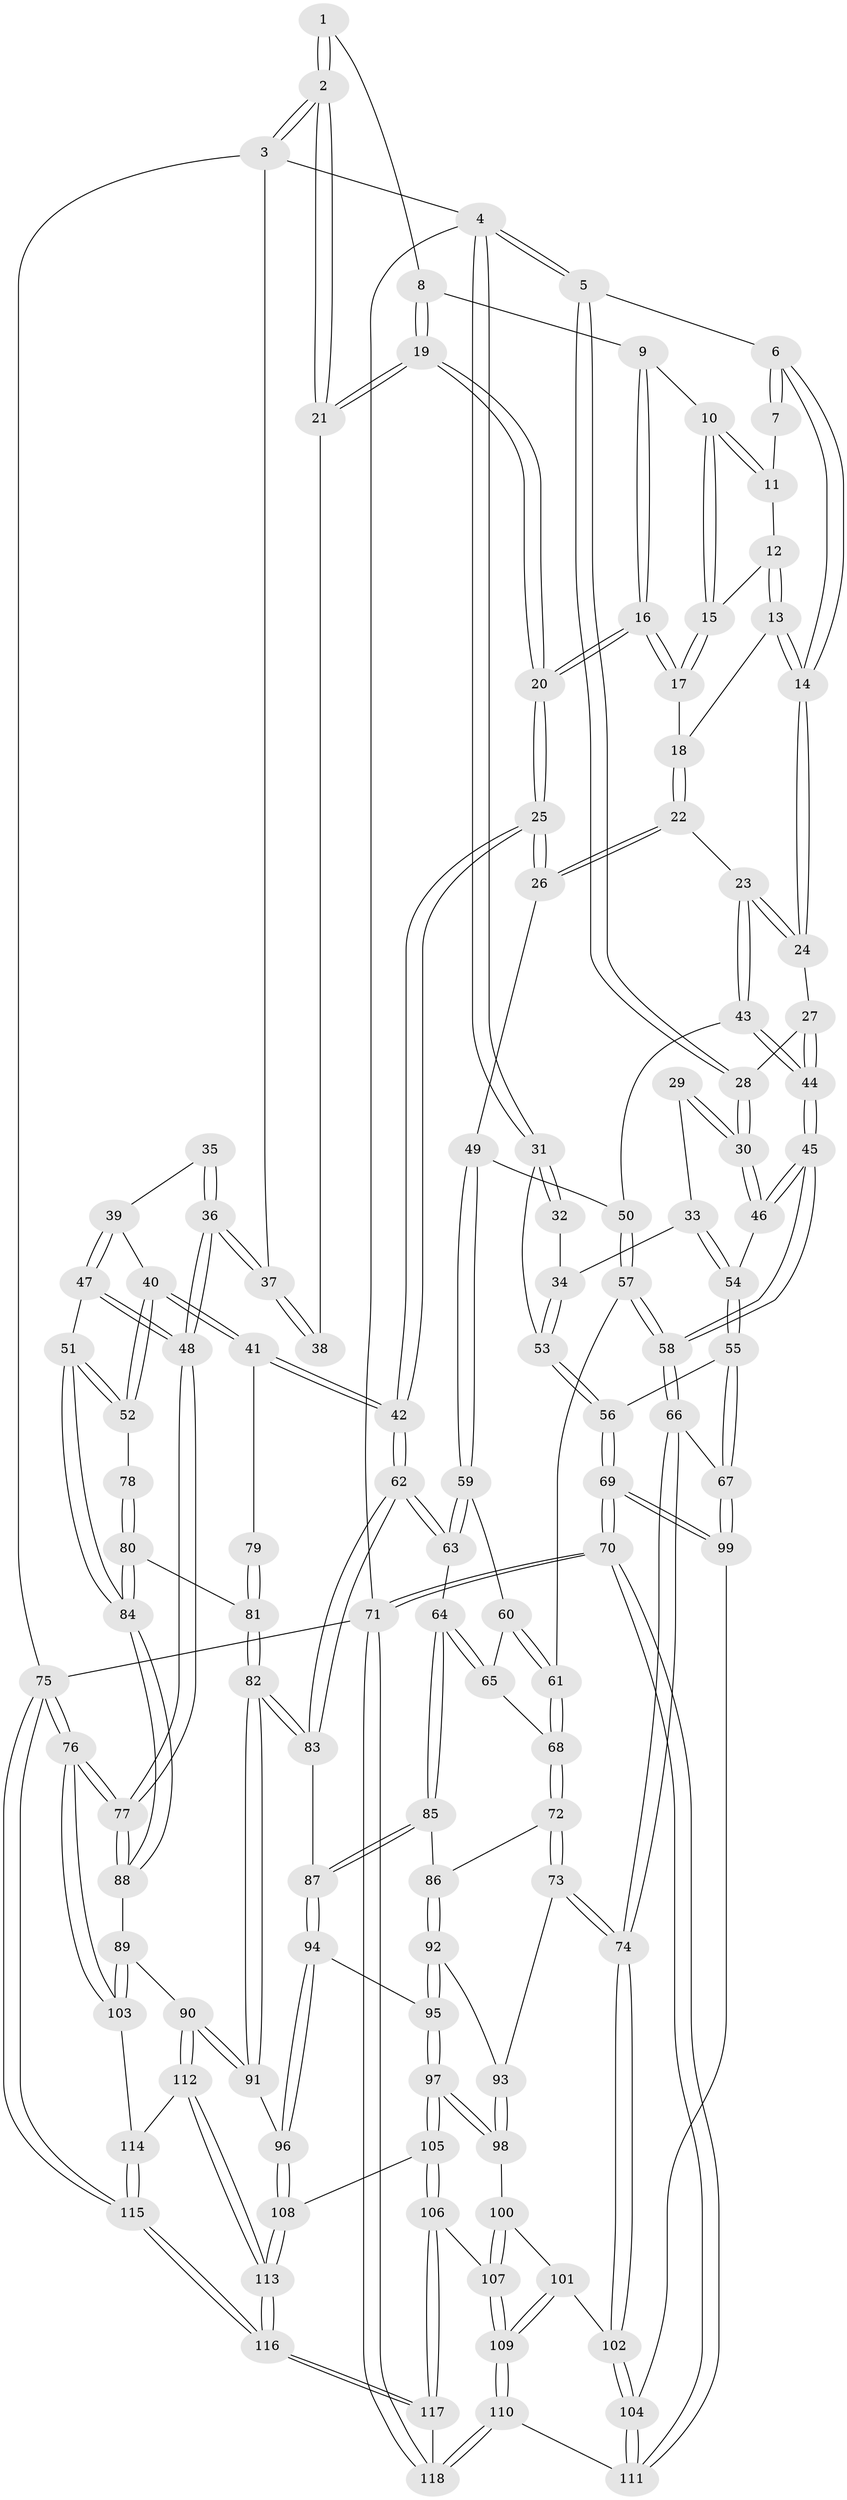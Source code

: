 // Generated by graph-tools (version 1.1) at 2025/38/03/09/25 02:38:42]
// undirected, 118 vertices, 292 edges
graph export_dot {
graph [start="1"]
  node [color=gray90,style=filled];
  1 [pos="+0.8493007607597579+0"];
  2 [pos="+1+0"];
  3 [pos="+1+0"];
  4 [pos="+0+0"];
  5 [pos="+0.08676265930775937+0"];
  6 [pos="+0.257860587338133+0"];
  7 [pos="+0.5207457818018627+0"];
  8 [pos="+0.7744041232669273+0.018152008209648966"];
  9 [pos="+0.6738068906286626+0.06008640876504899"];
  10 [pos="+0.6703003917529632+0.05854821940706082"];
  11 [pos="+0.5447376779123844+0"];
  12 [pos="+0.5517614914547321+0"];
  13 [pos="+0.540610684025313+0.06960161739678807"];
  14 [pos="+0.441960016384168+0.1584975983202868"];
  15 [pos="+0.6185248738070306+0.07871400818960955"];
  16 [pos="+0.6881935774444239+0.21795022516521662"];
  17 [pos="+0.6092185854166305+0.09907991829654136"];
  18 [pos="+0.5735081799307096+0.10045734524411068"];
  19 [pos="+0.8085231142921036+0.18007497632624658"];
  20 [pos="+0.7011095117305546+0.25595687498784486"];
  21 [pos="+0.8296752772929388+0.1800981583579526"];
  22 [pos="+0.5466755798660661+0.2257560457267283"];
  23 [pos="+0.46934648747480456+0.21464421167692113"];
  24 [pos="+0.4426503546937379+0.17092076870256342"];
  25 [pos="+0.6923666685416785+0.269460676048232"];
  26 [pos="+0.6021931733417906+0.24738847770050612"];
  27 [pos="+0.23806721793179791+0.1980188692426053"];
  28 [pos="+0.22179731540084835+0.19015421366790367"];
  29 [pos="+0.08260191697325889+0.24896867321719254"];
  30 [pos="+0.15102695935707866+0.2791425218798405"];
  31 [pos="+0+0"];
  32 [pos="+0.05584073107225198+0.22432383716090143"];
  33 [pos="+0.010933677811418569+0.2993942084321917"];
  34 [pos="+0+0.29493599983407226"];
  35 [pos="+0.8797128959745423+0.2109201488429399"];
  36 [pos="+1+0.327782082803353"];
  37 [pos="+1+0.04989236390769984"];
  38 [pos="+0.871836948471969+0.19990461332368303"];
  39 [pos="+0.9093920271866296+0.27002231334057747"];
  40 [pos="+0.89546537376978+0.3048195921574875"];
  41 [pos="+0.793572607250888+0.41440986732926466"];
  42 [pos="+0.710100719340222+0.3981661924229421"];
  43 [pos="+0.41767315925867854+0.30952617628839907"];
  44 [pos="+0.349387862935207+0.3459185244345557"];
  45 [pos="+0.31425304752885524+0.4217894668537336"];
  46 [pos="+0.14854885419551644+0.30009304330397524"];
  47 [pos="+1+0.398282670174973"];
  48 [pos="+1+0.39216352383630043"];
  49 [pos="+0.49439262678013707+0.3765204796431355"];
  50 [pos="+0.47776435627555325+0.3676846168670468"];
  51 [pos="+0.987217402446261+0.43533945562338533"];
  52 [pos="+0.9634753586750933+0.43389510865989595"];
  53 [pos="+0+0.23695741205238585"];
  54 [pos="+0.09344690420924676+0.3831177597841498"];
  55 [pos="+0.06385728141343161+0.4971475315533006"];
  56 [pos="+0+0.5033019702270922"];
  57 [pos="+0.4227314449308793+0.46618262897088"];
  58 [pos="+0.31150995254578495+0.45907067845762234"];
  59 [pos="+0.5227056776412319+0.4050008122147339"];
  60 [pos="+0.5112743873086963+0.4201279037528865"];
  61 [pos="+0.44149161845226215+0.4721345462051725"];
  62 [pos="+0.6988113766042515+0.41415724887980077"];
  63 [pos="+0.6801751854174255+0.42570305410559206"];
  64 [pos="+0.6796587465429594+0.42639122742505986"];
  65 [pos="+0.5101073466318877+0.48828055470605564"];
  66 [pos="+0.23632881992206584+0.5868532688336144"];
  67 [pos="+0.1960680115816284+0.5856454748269689"];
  68 [pos="+0.4845344364376306+0.5166812189967843"];
  69 [pos="+0+0.9463797061501791"];
  70 [pos="+0+1"];
  71 [pos="+0+1"];
  72 [pos="+0.487306962250224+0.5263253766181363"];
  73 [pos="+0.3329698035092322+0.6359767500831105"];
  74 [pos="+0.28838047455319+0.6379436548096561"];
  75 [pos="+1+1"];
  76 [pos="+1+0.9281505591592691"];
  77 [pos="+1+0.6217287009088046"];
  78 [pos="+0.8716218954048995+0.43810930113393093"];
  79 [pos="+0.8033226335287269+0.41844101454214183"];
  80 [pos="+0.8767809988756542+0.5750081663690935"];
  81 [pos="+0.8382317090221922+0.5865891996781746"];
  82 [pos="+0.7794261671736082+0.6248485220507892"];
  83 [pos="+0.7679097784886881+0.6141940718607269"];
  84 [pos="+0.9267302656078282+0.5968037378228314"];
  85 [pos="+0.592116118962746+0.5751059633565485"];
  86 [pos="+0.5605043190534144+0.588454262128405"];
  87 [pos="+0.6532003913155935+0.6337618282178986"];
  88 [pos="+0.9573500496258684+0.6510251195514537"];
  89 [pos="+0.9189212410100277+0.6963590729381858"];
  90 [pos="+0.8125921888463165+0.7594995533152146"];
  91 [pos="+0.8121960762387144+0.7593337478685707"];
  92 [pos="+0.5209694781465127+0.6497607408782234"];
  93 [pos="+0.43398476428891397+0.6533044869342789"];
  94 [pos="+0.6546919003019869+0.6847786085686199"];
  95 [pos="+0.5583264164179227+0.7400485556764318"];
  96 [pos="+0.7586501678402141+0.772591947043538"];
  97 [pos="+0.5561616687998467+0.7870687936876097"];
  98 [pos="+0.47018842421187507+0.7746233292737641"];
  99 [pos="+0.024652207106198528+0.8181499988091148"];
  100 [pos="+0.4626555907922061+0.7762106311120024"];
  101 [pos="+0.34285804822656896+0.757156657054291"];
  102 [pos="+0.2944556179723385+0.670691370009383"];
  103 [pos="+1+0.8172559113356386"];
  104 [pos="+0.1868167354161136+0.8862378082157515"];
  105 [pos="+0.5850665698024113+0.8465473117156339"];
  106 [pos="+0.5625266833853193+0.8707776607533244"];
  107 [pos="+0.4054231543242098+0.8971010812362737"];
  108 [pos="+0.64340545542456+0.8531293263066135"];
  109 [pos="+0.36283439428875114+0.9126714913979189"];
  110 [pos="+0.30970251343629+1"];
  111 [pos="+0.2172900822721766+0.925874374235139"];
  112 [pos="+0.8423055909457615+0.8094513420891536"];
  113 [pos="+0.7658231640369028+1"];
  114 [pos="+0.8637927646024377+0.8217691910955305"];
  115 [pos="+1+1"];
  116 [pos="+0.7951430622105028+1"];
  117 [pos="+0.5116999957770553+1"];
  118 [pos="+0.34041829670001145+1"];
  1 -- 2;
  1 -- 2;
  1 -- 8;
  2 -- 3;
  2 -- 3;
  2 -- 21;
  2 -- 21;
  3 -- 4;
  3 -- 37;
  3 -- 75;
  4 -- 5;
  4 -- 5;
  4 -- 31;
  4 -- 31;
  4 -- 71;
  5 -- 6;
  5 -- 28;
  5 -- 28;
  6 -- 7;
  6 -- 7;
  6 -- 14;
  6 -- 14;
  7 -- 11;
  8 -- 9;
  8 -- 19;
  8 -- 19;
  9 -- 10;
  9 -- 16;
  9 -- 16;
  10 -- 11;
  10 -- 11;
  10 -- 15;
  10 -- 15;
  11 -- 12;
  12 -- 13;
  12 -- 13;
  12 -- 15;
  13 -- 14;
  13 -- 14;
  13 -- 18;
  14 -- 24;
  14 -- 24;
  15 -- 17;
  15 -- 17;
  16 -- 17;
  16 -- 17;
  16 -- 20;
  16 -- 20;
  17 -- 18;
  18 -- 22;
  18 -- 22;
  19 -- 20;
  19 -- 20;
  19 -- 21;
  19 -- 21;
  20 -- 25;
  20 -- 25;
  21 -- 38;
  22 -- 23;
  22 -- 26;
  22 -- 26;
  23 -- 24;
  23 -- 24;
  23 -- 43;
  23 -- 43;
  24 -- 27;
  25 -- 26;
  25 -- 26;
  25 -- 42;
  25 -- 42;
  26 -- 49;
  27 -- 28;
  27 -- 44;
  27 -- 44;
  28 -- 30;
  28 -- 30;
  29 -- 30;
  29 -- 30;
  29 -- 33;
  30 -- 46;
  30 -- 46;
  31 -- 32;
  31 -- 32;
  31 -- 53;
  32 -- 34;
  33 -- 34;
  33 -- 54;
  33 -- 54;
  34 -- 53;
  34 -- 53;
  35 -- 36;
  35 -- 36;
  35 -- 39;
  36 -- 37;
  36 -- 37;
  36 -- 48;
  36 -- 48;
  37 -- 38;
  37 -- 38;
  39 -- 40;
  39 -- 47;
  39 -- 47;
  40 -- 41;
  40 -- 41;
  40 -- 52;
  40 -- 52;
  41 -- 42;
  41 -- 42;
  41 -- 79;
  42 -- 62;
  42 -- 62;
  43 -- 44;
  43 -- 44;
  43 -- 50;
  44 -- 45;
  44 -- 45;
  45 -- 46;
  45 -- 46;
  45 -- 58;
  45 -- 58;
  46 -- 54;
  47 -- 48;
  47 -- 48;
  47 -- 51;
  48 -- 77;
  48 -- 77;
  49 -- 50;
  49 -- 59;
  49 -- 59;
  50 -- 57;
  50 -- 57;
  51 -- 52;
  51 -- 52;
  51 -- 84;
  51 -- 84;
  52 -- 78;
  53 -- 56;
  53 -- 56;
  54 -- 55;
  54 -- 55;
  55 -- 56;
  55 -- 67;
  55 -- 67;
  56 -- 69;
  56 -- 69;
  57 -- 58;
  57 -- 58;
  57 -- 61;
  58 -- 66;
  58 -- 66;
  59 -- 60;
  59 -- 63;
  59 -- 63;
  60 -- 61;
  60 -- 61;
  60 -- 65;
  61 -- 68;
  61 -- 68;
  62 -- 63;
  62 -- 63;
  62 -- 83;
  62 -- 83;
  63 -- 64;
  64 -- 65;
  64 -- 65;
  64 -- 85;
  64 -- 85;
  65 -- 68;
  66 -- 67;
  66 -- 74;
  66 -- 74;
  67 -- 99;
  67 -- 99;
  68 -- 72;
  68 -- 72;
  69 -- 70;
  69 -- 70;
  69 -- 99;
  69 -- 99;
  70 -- 71;
  70 -- 71;
  70 -- 111;
  70 -- 111;
  71 -- 118;
  71 -- 118;
  71 -- 75;
  72 -- 73;
  72 -- 73;
  72 -- 86;
  73 -- 74;
  73 -- 74;
  73 -- 93;
  74 -- 102;
  74 -- 102;
  75 -- 76;
  75 -- 76;
  75 -- 115;
  75 -- 115;
  76 -- 77;
  76 -- 77;
  76 -- 103;
  76 -- 103;
  77 -- 88;
  77 -- 88;
  78 -- 80;
  78 -- 80;
  79 -- 81;
  79 -- 81;
  80 -- 81;
  80 -- 84;
  80 -- 84;
  81 -- 82;
  81 -- 82;
  82 -- 83;
  82 -- 83;
  82 -- 91;
  82 -- 91;
  83 -- 87;
  84 -- 88;
  84 -- 88;
  85 -- 86;
  85 -- 87;
  85 -- 87;
  86 -- 92;
  86 -- 92;
  87 -- 94;
  87 -- 94;
  88 -- 89;
  89 -- 90;
  89 -- 103;
  89 -- 103;
  90 -- 91;
  90 -- 91;
  90 -- 112;
  90 -- 112;
  91 -- 96;
  92 -- 93;
  92 -- 95;
  92 -- 95;
  93 -- 98;
  93 -- 98;
  94 -- 95;
  94 -- 96;
  94 -- 96;
  95 -- 97;
  95 -- 97;
  96 -- 108;
  96 -- 108;
  97 -- 98;
  97 -- 98;
  97 -- 105;
  97 -- 105;
  98 -- 100;
  99 -- 104;
  100 -- 101;
  100 -- 107;
  100 -- 107;
  101 -- 102;
  101 -- 109;
  101 -- 109;
  102 -- 104;
  102 -- 104;
  103 -- 114;
  104 -- 111;
  104 -- 111;
  105 -- 106;
  105 -- 106;
  105 -- 108;
  106 -- 107;
  106 -- 117;
  106 -- 117;
  107 -- 109;
  107 -- 109;
  108 -- 113;
  108 -- 113;
  109 -- 110;
  109 -- 110;
  110 -- 111;
  110 -- 118;
  110 -- 118;
  112 -- 113;
  112 -- 113;
  112 -- 114;
  113 -- 116;
  113 -- 116;
  114 -- 115;
  114 -- 115;
  115 -- 116;
  115 -- 116;
  116 -- 117;
  116 -- 117;
  117 -- 118;
}
